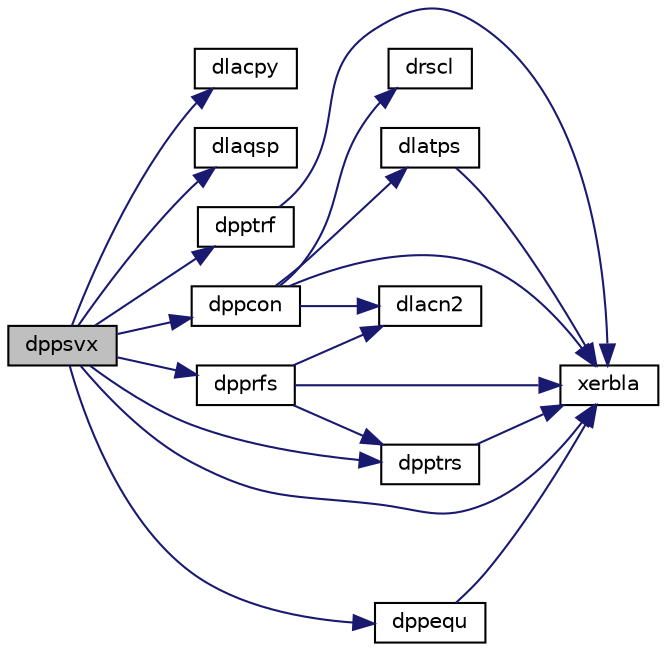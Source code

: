 digraph "dppsvx"
{
 // LATEX_PDF_SIZE
  edge [fontname="Helvetica",fontsize="10",labelfontname="Helvetica",labelfontsize="10"];
  node [fontname="Helvetica",fontsize="10",shape=record];
  rankdir="LR";
  Node1 [label="dppsvx",height=0.2,width=0.4,color="black", fillcolor="grey75", style="filled", fontcolor="black",tooltip="DPPSVX computes the solution to system of linear equations A * X = B for OTHER matrices"];
  Node1 -> Node2 [color="midnightblue",fontsize="10",style="solid",fontname="Helvetica"];
  Node2 [label="dlacpy",height=0.2,width=0.4,color="black", fillcolor="white", style="filled",URL="$dlacpy_8f.html#a7eb8731ffab2734378157c40964bf788",tooltip="DLACPY copies all or part of one two-dimensional array to another."];
  Node1 -> Node3 [color="midnightblue",fontsize="10",style="solid",fontname="Helvetica"];
  Node3 [label="dlaqsp",height=0.2,width=0.4,color="black", fillcolor="white", style="filled",URL="$dlaqsp_8f.html#a5d13d1960b3f7ed1342aa5889196dc2f",tooltip="DLAQSP scales a symmetric/Hermitian matrix in packed storage, using scaling factors computed by sppeq..."];
  Node1 -> Node4 [color="midnightblue",fontsize="10",style="solid",fontname="Helvetica"];
  Node4 [label="dppcon",height=0.2,width=0.4,color="black", fillcolor="white", style="filled",URL="$dppcon_8f.html#a8107a68e3c7d948fe246bf0feae0470b",tooltip="DPPCON"];
  Node4 -> Node5 [color="midnightblue",fontsize="10",style="solid",fontname="Helvetica"];
  Node5 [label="dlacn2",height=0.2,width=0.4,color="black", fillcolor="white", style="filled",URL="$dlacn2_8f.html#a9b62da514b4a671acd3e3f63d018f01e",tooltip="DLACN2 estimates the 1-norm of a square matrix, using reverse communication for evaluating matrix-vec..."];
  Node4 -> Node6 [color="midnightblue",fontsize="10",style="solid",fontname="Helvetica"];
  Node6 [label="dlatps",height=0.2,width=0.4,color="black", fillcolor="white", style="filled",URL="$dlatps_8f.html#a87564a9846d7f12fe65190872e63f1a1",tooltip="DLATPS solves a triangular system of equations with the matrix held in packed storage."];
  Node6 -> Node7 [color="midnightblue",fontsize="10",style="solid",fontname="Helvetica"];
  Node7 [label="xerbla",height=0.2,width=0.4,color="black", fillcolor="white", style="filled",URL="$xerbla_8f.html#a377ee61015baf8dea7770b3a404b1c07",tooltip="XERBLA"];
  Node4 -> Node8 [color="midnightblue",fontsize="10",style="solid",fontname="Helvetica"];
  Node8 [label="drscl",height=0.2,width=0.4,color="black", fillcolor="white", style="filled",URL="$drscl_8f.html#a662e4c4f54a2670dd8408f6b6b306dec",tooltip="DRSCL multiplies a vector by the reciprocal of a real scalar."];
  Node4 -> Node7 [color="midnightblue",fontsize="10",style="solid",fontname="Helvetica"];
  Node1 -> Node9 [color="midnightblue",fontsize="10",style="solid",fontname="Helvetica"];
  Node9 [label="dppequ",height=0.2,width=0.4,color="black", fillcolor="white", style="filled",URL="$dppequ_8f.html#a31d5748ef278ecfd9f4de56ceba65fbb",tooltip="DPPEQU"];
  Node9 -> Node7 [color="midnightblue",fontsize="10",style="solid",fontname="Helvetica"];
  Node1 -> Node10 [color="midnightblue",fontsize="10",style="solid",fontname="Helvetica"];
  Node10 [label="dpprfs",height=0.2,width=0.4,color="black", fillcolor="white", style="filled",URL="$dpprfs_8f.html#a5f2214019cae6aa0c1bf9ddddbaf2a27",tooltip="DPPRFS"];
  Node10 -> Node5 [color="midnightblue",fontsize="10",style="solid",fontname="Helvetica"];
  Node10 -> Node11 [color="midnightblue",fontsize="10",style="solid",fontname="Helvetica"];
  Node11 [label="dpptrs",height=0.2,width=0.4,color="black", fillcolor="white", style="filled",URL="$dpptrs_8f.html#aa0b8f7830a459c434c84ce5e7a939850",tooltip="DPPTRS"];
  Node11 -> Node7 [color="midnightblue",fontsize="10",style="solid",fontname="Helvetica"];
  Node10 -> Node7 [color="midnightblue",fontsize="10",style="solid",fontname="Helvetica"];
  Node1 -> Node12 [color="midnightblue",fontsize="10",style="solid",fontname="Helvetica"];
  Node12 [label="dpptrf",height=0.2,width=0.4,color="black", fillcolor="white", style="filled",URL="$dpptrf_8f.html#a1fa71e503eabce2514406ba9d872ba63",tooltip="DPPTRF"];
  Node12 -> Node7 [color="midnightblue",fontsize="10",style="solid",fontname="Helvetica"];
  Node1 -> Node11 [color="midnightblue",fontsize="10",style="solid",fontname="Helvetica"];
  Node1 -> Node7 [color="midnightblue",fontsize="10",style="solid",fontname="Helvetica"];
}
